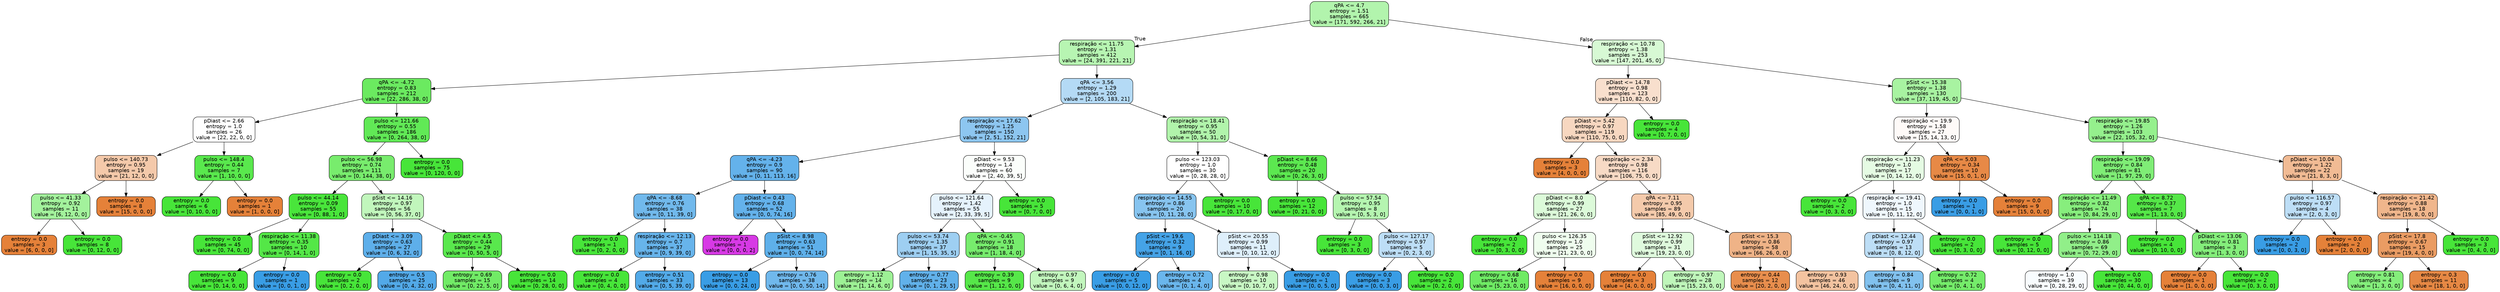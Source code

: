 digraph Tree {
node [shape=box, style="filled, rounded", color="black", fontname="helvetica"] ;
edge [fontname="helvetica"] ;
0 [label="qPA <= 4.7\nentropy = 1.51\nsamples = 665\nvalue = [171, 592, 266, 21]", fillcolor="#b2f4ad"] ;
1 [label="respiração <= 11.75\nentropy = 1.31\nsamples = 412\nvalue = [24, 391, 221, 21]", fillcolor="#b7f5b2"] ;
0 -> 1 [labeldistance=2.5, labelangle=45, headlabel="True"] ;
2 [label="qPA <= -4.72\nentropy = 0.83\nsamples = 212\nvalue = [22, 286, 38, 0]", fillcolor="#6bea60"] ;
1 -> 2 ;
3 [label="pDiast <= 2.66\nentropy = 1.0\nsamples = 26\nvalue = [22, 22, 0, 0]", fillcolor="#ffffff"] ;
2 -> 3 ;
4 [label="pulso <= 140.73\nentropy = 0.95\nsamples = 19\nvalue = [21, 12, 0, 0]", fillcolor="#f4c9aa"] ;
3 -> 4 ;
5 [label="pulso <= 41.33\nentropy = 0.92\nsamples = 11\nvalue = [6, 12, 0, 0]", fillcolor="#a3f29c"] ;
4 -> 5 ;
6 [label="entropy = 0.0\nsamples = 3\nvalue = [6, 0, 0, 0]", fillcolor="#e58139"] ;
5 -> 6 ;
7 [label="entropy = 0.0\nsamples = 8\nvalue = [0, 12, 0, 0]", fillcolor="#47e539"] ;
5 -> 7 ;
8 [label="entropy = 0.0\nsamples = 8\nvalue = [15, 0, 0, 0]", fillcolor="#e58139"] ;
4 -> 8 ;
9 [label="pulso <= 148.4\nentropy = 0.44\nsamples = 7\nvalue = [1, 10, 0, 0]", fillcolor="#59e84d"] ;
3 -> 9 ;
10 [label="entropy = 0.0\nsamples = 6\nvalue = [0, 10, 0, 0]", fillcolor="#47e539"] ;
9 -> 10 ;
11 [label="entropy = 0.0\nsamples = 1\nvalue = [1, 0, 0, 0]", fillcolor="#e58139"] ;
9 -> 11 ;
12 [label="pulso <= 121.66\nentropy = 0.55\nsamples = 186\nvalue = [0, 264, 38, 0]", fillcolor="#61e956"] ;
2 -> 12 ;
13 [label="pulso <= 56.98\nentropy = 0.74\nsamples = 111\nvalue = [0, 144, 38, 0]", fillcolor="#78ec6d"] ;
12 -> 13 ;
14 [label="pulso <= 44.14\nentropy = 0.09\nsamples = 55\nvalue = [0, 88, 1, 0]", fillcolor="#49e53b"] ;
13 -> 14 ;
15 [label="entropy = 0.0\nsamples = 45\nvalue = [0, 74, 0, 0]", fillcolor="#47e539"] ;
14 -> 15 ;
16 [label="respiração <= 11.38\nentropy = 0.35\nsamples = 10\nvalue = [0, 14, 1, 0]", fillcolor="#54e747"] ;
14 -> 16 ;
17 [label="entropy = 0.0\nsamples = 9\nvalue = [0, 14, 0, 0]", fillcolor="#47e539"] ;
16 -> 17 ;
18 [label="entropy = 0.0\nsamples = 1\nvalue = [0, 0, 1, 0]", fillcolor="#399de5"] ;
16 -> 18 ;
19 [label="pSist <= 14.16\nentropy = 0.97\nsamples = 56\nvalue = [0, 56, 37, 0]", fillcolor="#c1f6bc"] ;
13 -> 19 ;
20 [label="pDiast <= 3.09\nentropy = 0.63\nsamples = 27\nvalue = [0, 6, 32, 0]", fillcolor="#5eafea"] ;
19 -> 20 ;
21 [label="entropy = 0.0\nsamples = 2\nvalue = [0, 2, 0, 0]", fillcolor="#47e539"] ;
20 -> 21 ;
22 [label="entropy = 0.5\nsamples = 25\nvalue = [0, 4, 32, 0]", fillcolor="#52a9e8"] ;
20 -> 22 ;
23 [label="pDiast <= 4.5\nentropy = 0.44\nsamples = 29\nvalue = [0, 50, 5, 0]", fillcolor="#59e84d"] ;
19 -> 23 ;
24 [label="entropy = 0.69\nsamples = 15\nvalue = [0, 22, 5, 0]", fillcolor="#71eb66"] ;
23 -> 24 ;
25 [label="entropy = 0.0\nsamples = 14\nvalue = [0, 28, 0, 0]", fillcolor="#47e539"] ;
23 -> 25 ;
26 [label="entropy = 0.0\nsamples = 75\nvalue = [0, 120, 0, 0]", fillcolor="#47e539"] ;
12 -> 26 ;
27 [label="qPA <= 3.56\nentropy = 1.29\nsamples = 200\nvalue = [2, 105, 183, 21]", fillcolor="#b4daf5"] ;
1 -> 27 ;
28 [label="respiração <= 17.62\nentropy = 1.25\nsamples = 150\nvalue = [2, 51, 152, 21]", fillcolor="#8dc6f0"] ;
27 -> 28 ;
29 [label="qPA <= -4.23\nentropy = 0.9\nsamples = 90\nvalue = [0, 11, 113, 16]", fillcolor="#64b2eb"] ;
28 -> 29 ;
30 [label="qPA <= -8.68\nentropy = 0.76\nsamples = 38\nvalue = [0, 11, 39, 0]", fillcolor="#71b9ec"] ;
29 -> 30 ;
31 [label="entropy = 0.0\nsamples = 1\nvalue = [0, 2, 0, 0]", fillcolor="#47e539"] ;
30 -> 31 ;
32 [label="respiração <= 12.13\nentropy = 0.7\nsamples = 37\nvalue = [0, 9, 39, 0]", fillcolor="#67b4eb"] ;
30 -> 32 ;
33 [label="entropy = 0.0\nsamples = 4\nvalue = [0, 4, 0, 0]", fillcolor="#47e539"] ;
32 -> 33 ;
34 [label="entropy = 0.51\nsamples = 33\nvalue = [0, 5, 39, 0]", fillcolor="#52aae8"] ;
32 -> 34 ;
35 [label="pDiast <= 0.43\nentropy = 0.68\nsamples = 52\nvalue = [0, 0, 74, 16]", fillcolor="#64b2eb"] ;
29 -> 35 ;
36 [label="entropy = 0.0\nsamples = 1\nvalue = [0, 0, 0, 2]", fillcolor="#d739e5"] ;
35 -> 36 ;
37 [label="pSist <= 8.98\nentropy = 0.63\nsamples = 51\nvalue = [0, 0, 74, 14]", fillcolor="#5eb0ea"] ;
35 -> 37 ;
38 [label="entropy = 0.0\nsamples = 13\nvalue = [0, 0, 24, 0]", fillcolor="#399de5"] ;
37 -> 38 ;
39 [label="entropy = 0.76\nsamples = 38\nvalue = [0, 0, 50, 14]", fillcolor="#70b8ec"] ;
37 -> 39 ;
40 [label="pDiast <= 9.53\nentropy = 1.4\nsamples = 60\nvalue = [2, 40, 39, 5]", fillcolor="#fbfefb"] ;
28 -> 40 ;
41 [label="pulso <= 121.64\nentropy = 1.42\nsamples = 55\nvalue = [2, 33, 39, 5]", fillcolor="#e5f2fc"] ;
40 -> 41 ;
42 [label="pulso <= 53.74\nentropy = 1.35\nsamples = 37\nvalue = [1, 15, 35, 5]", fillcolor="#9ecff2"] ;
41 -> 42 ;
43 [label="entropy = 1.12\nsamples = 14\nvalue = [1, 14, 6, 0]", fillcolor="#9df195"] ;
42 -> 43 ;
44 [label="entropy = 0.77\nsamples = 23\nvalue = [0, 1, 29, 5]", fillcolor="#61b1ea"] ;
42 -> 44 ;
45 [label="qPA <= -0.45\nentropy = 0.91\nsamples = 18\nvalue = [1, 18, 4, 0]", fillcolor="#77ec6d"] ;
41 -> 45 ;
46 [label="entropy = 0.39\nsamples = 9\nvalue = [1, 12, 0, 0]", fillcolor="#56e749"] ;
45 -> 46 ;
47 [label="entropy = 0.97\nsamples = 9\nvalue = [0, 6, 4, 0]", fillcolor="#c2f6bd"] ;
45 -> 47 ;
48 [label="entropy = 0.0\nsamples = 5\nvalue = [0, 7, 0, 0]", fillcolor="#47e539"] ;
40 -> 48 ;
49 [label="respiração <= 18.41\nentropy = 0.95\nsamples = 50\nvalue = [0, 54, 31, 0]", fillcolor="#b1f4ab"] ;
27 -> 49 ;
50 [label="pulso <= 123.03\nentropy = 1.0\nsamples = 30\nvalue = [0, 28, 28, 0]", fillcolor="#ffffff"] ;
49 -> 50 ;
51 [label="respiração <= 14.55\nentropy = 0.86\nsamples = 20\nvalue = [0, 11, 28, 0]", fillcolor="#87c4ef"] ;
50 -> 51 ;
52 [label="pSist <= 19.6\nentropy = 0.32\nsamples = 9\nvalue = [0, 1, 16, 0]", fillcolor="#45a3e7"] ;
51 -> 52 ;
53 [label="entropy = 0.0\nsamples = 5\nvalue = [0, 0, 12, 0]", fillcolor="#399de5"] ;
52 -> 53 ;
54 [label="entropy = 0.72\nsamples = 4\nvalue = [0, 1, 4, 0]", fillcolor="#6ab6ec"] ;
52 -> 54 ;
55 [label="pSist <= 20.55\nentropy = 0.99\nsamples = 11\nvalue = [0, 10, 12, 0]", fillcolor="#deeffb"] ;
51 -> 55 ;
56 [label="entropy = 0.98\nsamples = 10\nvalue = [0, 10, 7, 0]", fillcolor="#c8f7c4"] ;
55 -> 56 ;
57 [label="entropy = 0.0\nsamples = 1\nvalue = [0, 0, 5, 0]", fillcolor="#399de5"] ;
55 -> 57 ;
58 [label="entropy = 0.0\nsamples = 10\nvalue = [0, 17, 0, 0]", fillcolor="#47e539"] ;
50 -> 58 ;
59 [label="pDiast <= 8.66\nentropy = 0.48\nsamples = 20\nvalue = [0, 26, 3, 0]", fillcolor="#5ce850"] ;
49 -> 59 ;
60 [label="entropy = 0.0\nsamples = 12\nvalue = [0, 21, 0, 0]", fillcolor="#47e539"] ;
59 -> 60 ;
61 [label="pulso <= 57.54\nentropy = 0.95\nsamples = 8\nvalue = [0, 5, 3, 0]", fillcolor="#b5f5b0"] ;
59 -> 61 ;
62 [label="entropy = 0.0\nsamples = 3\nvalue = [0, 3, 0, 0]", fillcolor="#47e539"] ;
61 -> 62 ;
63 [label="pulso <= 127.17\nentropy = 0.97\nsamples = 5\nvalue = [0, 2, 3, 0]", fillcolor="#bddef6"] ;
61 -> 63 ;
64 [label="entropy = 0.0\nsamples = 3\nvalue = [0, 0, 3, 0]", fillcolor="#399de5"] ;
63 -> 64 ;
65 [label="entropy = 0.0\nsamples = 2\nvalue = [0, 2, 0, 0]", fillcolor="#47e539"] ;
63 -> 65 ;
66 [label="respiração <= 10.78\nentropy = 1.38\nsamples = 253\nvalue = [147, 201, 45, 0]", fillcolor="#d7f9d4"] ;
0 -> 66 [labeldistance=2.5, labelangle=-45, headlabel="False"] ;
67 [label="pDiast <= 14.78\nentropy = 0.98\nsamples = 123\nvalue = [110, 82, 0, 0]", fillcolor="#f8dfcd"] ;
66 -> 67 ;
68 [label="pDiast <= 5.42\nentropy = 0.97\nsamples = 119\nvalue = [110, 75, 0, 0]", fillcolor="#f7d7c0"] ;
67 -> 68 ;
69 [label="entropy = 0.0\nsamples = 3\nvalue = [4, 0, 0, 0]", fillcolor="#e58139"] ;
68 -> 69 ;
70 [label="respiração <= 2.34\nentropy = 0.98\nsamples = 116\nvalue = [106, 75, 0, 0]", fillcolor="#f7dac5"] ;
68 -> 70 ;
71 [label="pDiast <= 8.0\nentropy = 0.99\nsamples = 27\nvalue = [21, 26, 0, 0]", fillcolor="#dcfad9"] ;
70 -> 71 ;
72 [label="entropy = 0.0\nsamples = 2\nvalue = [0, 3, 0, 0]", fillcolor="#47e539"] ;
71 -> 72 ;
73 [label="pulso <= 126.35\nentropy = 1.0\nsamples = 25\nvalue = [21, 23, 0, 0]", fillcolor="#effdee"] ;
71 -> 73 ;
74 [label="entropy = 0.68\nsamples = 16\nvalue = [5, 23, 0, 0]", fillcolor="#6feb64"] ;
73 -> 74 ;
75 [label="entropy = 0.0\nsamples = 9\nvalue = [16, 0, 0, 0]", fillcolor="#e58139"] ;
73 -> 75 ;
76 [label="qPA <= 7.11\nentropy = 0.95\nsamples = 89\nvalue = [85, 49, 0, 0]", fillcolor="#f4caab"] ;
70 -> 76 ;
77 [label="pSist <= 12.92\nentropy = 0.99\nsamples = 31\nvalue = [19, 23, 0, 0]", fillcolor="#dffadd"] ;
76 -> 77 ;
78 [label="entropy = 0.0\nsamples = 3\nvalue = [4, 0, 0, 0]", fillcolor="#e58139"] ;
77 -> 78 ;
79 [label="entropy = 0.97\nsamples = 28\nvalue = [15, 23, 0, 0]", fillcolor="#bff6ba"] ;
77 -> 79 ;
80 [label="pSist <= 15.3\nentropy = 0.86\nsamples = 58\nvalue = [66, 26, 0, 0]", fillcolor="#efb387"] ;
76 -> 80 ;
81 [label="entropy = 0.44\nsamples = 12\nvalue = [20, 2, 0, 0]", fillcolor="#e88e4d"] ;
80 -> 81 ;
82 [label="entropy = 0.93\nsamples = 46\nvalue = [46, 24, 0, 0]", fillcolor="#f3c3a0"] ;
80 -> 82 ;
83 [label="entropy = 0.0\nsamples = 4\nvalue = [0, 7, 0, 0]", fillcolor="#47e539"] ;
67 -> 83 ;
84 [label="pSist <= 15.38\nentropy = 1.38\nsamples = 130\nvalue = [37, 119, 45, 0]", fillcolor="#a8f3a1"] ;
66 -> 84 ;
85 [label="respiração <= 19.9\nentropy = 1.58\nsamples = 27\nvalue = [15, 14, 13, 0]", fillcolor="#fefaf8"] ;
84 -> 85 ;
86 [label="respiração <= 11.23\nentropy = 1.0\nsamples = 17\nvalue = [0, 14, 12, 0]", fillcolor="#e5fbe3"] ;
85 -> 86 ;
87 [label="entropy = 0.0\nsamples = 2\nvalue = [0, 3, 0, 0]", fillcolor="#47e539"] ;
86 -> 87 ;
88 [label="respiração <= 19.41\nentropy = 1.0\nsamples = 15\nvalue = [0, 11, 12, 0]", fillcolor="#eff7fd"] ;
86 -> 88 ;
89 [label="pDiast <= 12.44\nentropy = 0.97\nsamples = 13\nvalue = [0, 8, 12, 0]", fillcolor="#bddef6"] ;
88 -> 89 ;
90 [label="entropy = 0.84\nsamples = 9\nvalue = [0, 4, 11, 0]", fillcolor="#81c1ee"] ;
89 -> 90 ;
91 [label="entropy = 0.72\nsamples = 4\nvalue = [0, 4, 1, 0]", fillcolor="#75ec6a"] ;
89 -> 91 ;
92 [label="entropy = 0.0\nsamples = 2\nvalue = [0, 3, 0, 0]", fillcolor="#47e539"] ;
88 -> 92 ;
93 [label="qPA <= 5.03\nentropy = 0.34\nsamples = 10\nvalue = [15, 0, 1, 0]", fillcolor="#e78946"] ;
85 -> 93 ;
94 [label="entropy = 0.0\nsamples = 1\nvalue = [0, 0, 1, 0]", fillcolor="#399de5"] ;
93 -> 94 ;
95 [label="entropy = 0.0\nsamples = 9\nvalue = [15, 0, 0, 0]", fillcolor="#e58139"] ;
93 -> 95 ;
96 [label="respiração <= 19.85\nentropy = 1.26\nsamples = 103\nvalue = [22, 105, 32, 0]", fillcolor="#95f08d"] ;
84 -> 96 ;
97 [label="respiração <= 19.09\nentropy = 0.84\nsamples = 81\nvalue = [1, 97, 29, 0]", fillcolor="#7fed76"] ;
96 -> 97 ;
98 [label="respiração <= 11.49\nentropy = 0.82\nsamples = 74\nvalue = [0, 84, 29, 0]", fillcolor="#87ee7d"] ;
97 -> 98 ;
99 [label="entropy = 0.0\nsamples = 5\nvalue = [0, 12, 0, 0]", fillcolor="#47e539"] ;
98 -> 99 ;
100 [label="pulso <= 114.18\nentropy = 0.86\nsamples = 69\nvalue = [0, 72, 29, 0]", fillcolor="#91ef89"] ;
98 -> 100 ;
101 [label="entropy = 1.0\nsamples = 39\nvalue = [0, 28, 29, 0]", fillcolor="#f8fcfe"] ;
100 -> 101 ;
102 [label="entropy = 0.0\nsamples = 30\nvalue = [0, 44, 0, 0]", fillcolor="#47e539"] ;
100 -> 102 ;
103 [label="qPA <= 8.72\nentropy = 0.37\nsamples = 7\nvalue = [1, 13, 0, 0]", fillcolor="#55e748"] ;
97 -> 103 ;
104 [label="entropy = 0.0\nsamples = 4\nvalue = [0, 10, 0, 0]", fillcolor="#47e539"] ;
103 -> 104 ;
105 [label="pDiast <= 13.06\nentropy = 0.81\nsamples = 3\nvalue = [1, 3, 0, 0]", fillcolor="#84ee7b"] ;
103 -> 105 ;
106 [label="entropy = 0.0\nsamples = 1\nvalue = [1, 0, 0, 0]", fillcolor="#e58139"] ;
105 -> 106 ;
107 [label="entropy = 0.0\nsamples = 2\nvalue = [0, 3, 0, 0]", fillcolor="#47e539"] ;
105 -> 107 ;
108 [label="pDiast <= 10.04\nentropy = 1.22\nsamples = 22\nvalue = [21, 8, 3, 0]", fillcolor="#f1bb94"] ;
96 -> 108 ;
109 [label="pulso <= 116.57\nentropy = 0.97\nsamples = 4\nvalue = [2, 0, 3, 0]", fillcolor="#bddef6"] ;
108 -> 109 ;
110 [label="entropy = 0.0\nsamples = 2\nvalue = [0, 0, 3, 0]", fillcolor="#399de5"] ;
109 -> 110 ;
111 [label="entropy = 0.0\nsamples = 2\nvalue = [2, 0, 0, 0]", fillcolor="#e58139"] ;
109 -> 111 ;
112 [label="respiração <= 21.42\nentropy = 0.88\nsamples = 18\nvalue = [19, 8, 0, 0]", fillcolor="#f0b68c"] ;
108 -> 112 ;
113 [label="pSist <= 17.8\nentropy = 0.67\nsamples = 15\nvalue = [19, 4, 0, 0]", fillcolor="#ea9c63"] ;
112 -> 113 ;
114 [label="entropy = 0.81\nsamples = 4\nvalue = [1, 3, 0, 0]", fillcolor="#84ee7b"] ;
113 -> 114 ;
115 [label="entropy = 0.3\nsamples = 11\nvalue = [18, 1, 0, 0]", fillcolor="#e68844"] ;
113 -> 115 ;
116 [label="entropy = 0.0\nsamples = 3\nvalue = [0, 4, 0, 0]", fillcolor="#47e539"] ;
112 -> 116 ;
}
